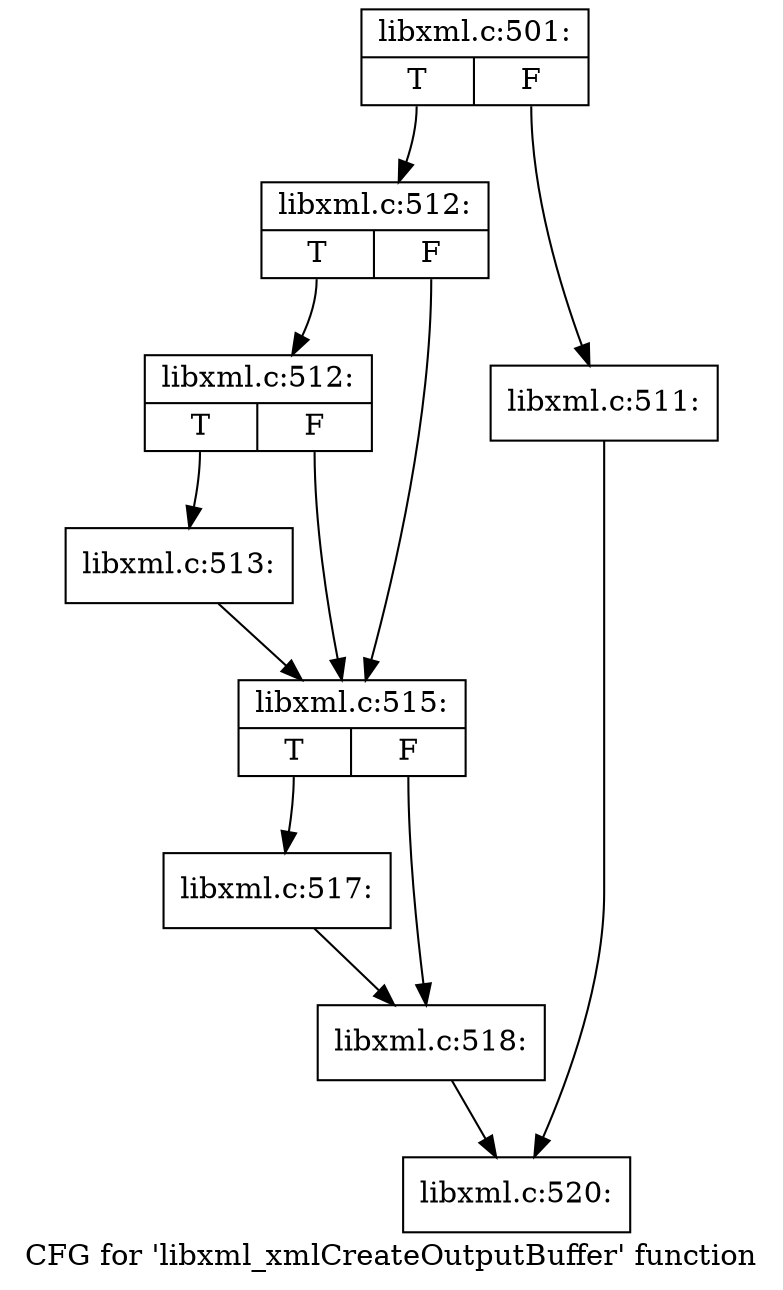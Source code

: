 digraph "CFG for 'libxml_xmlCreateOutputBuffer' function" {
	label="CFG for 'libxml_xmlCreateOutputBuffer' function";

	Node0x51ed800 [shape=record,label="{libxml.c:501:|{<s0>T|<s1>F}}"];
	Node0x51ed800:s0 -> Node0x51b2680;
	Node0x51ed800:s1 -> Node0x51b2630;
	Node0x51b2630 [shape=record,label="{libxml.c:511:}"];
	Node0x51b2630 -> Node0x51eda80;
	Node0x51b2680 [shape=record,label="{libxml.c:512:|{<s0>T|<s1>F}}"];
	Node0x51b2680:s0 -> Node0x51c0170;
	Node0x51b2680:s1 -> Node0x51c0120;
	Node0x51c0170 [shape=record,label="{libxml.c:512:|{<s0>T|<s1>F}}"];
	Node0x51c0170:s0 -> Node0x51c00d0;
	Node0x51c0170:s1 -> Node0x51c0120;
	Node0x51c00d0 [shape=record,label="{libxml.c:513:}"];
	Node0x51c00d0 -> Node0x51c0120;
	Node0x51c0120 [shape=record,label="{libxml.c:515:|{<s0>T|<s1>F}}"];
	Node0x51c0120:s0 -> Node0x51f7870;
	Node0x51c0120:s1 -> Node0x51f73a0;
	Node0x51f7870 [shape=record,label="{libxml.c:517:}"];
	Node0x51f7870 -> Node0x51f73a0;
	Node0x51f73a0 [shape=record,label="{libxml.c:518:}"];
	Node0x51f73a0 -> Node0x51eda80;
	Node0x51eda80 [shape=record,label="{libxml.c:520:}"];
}
